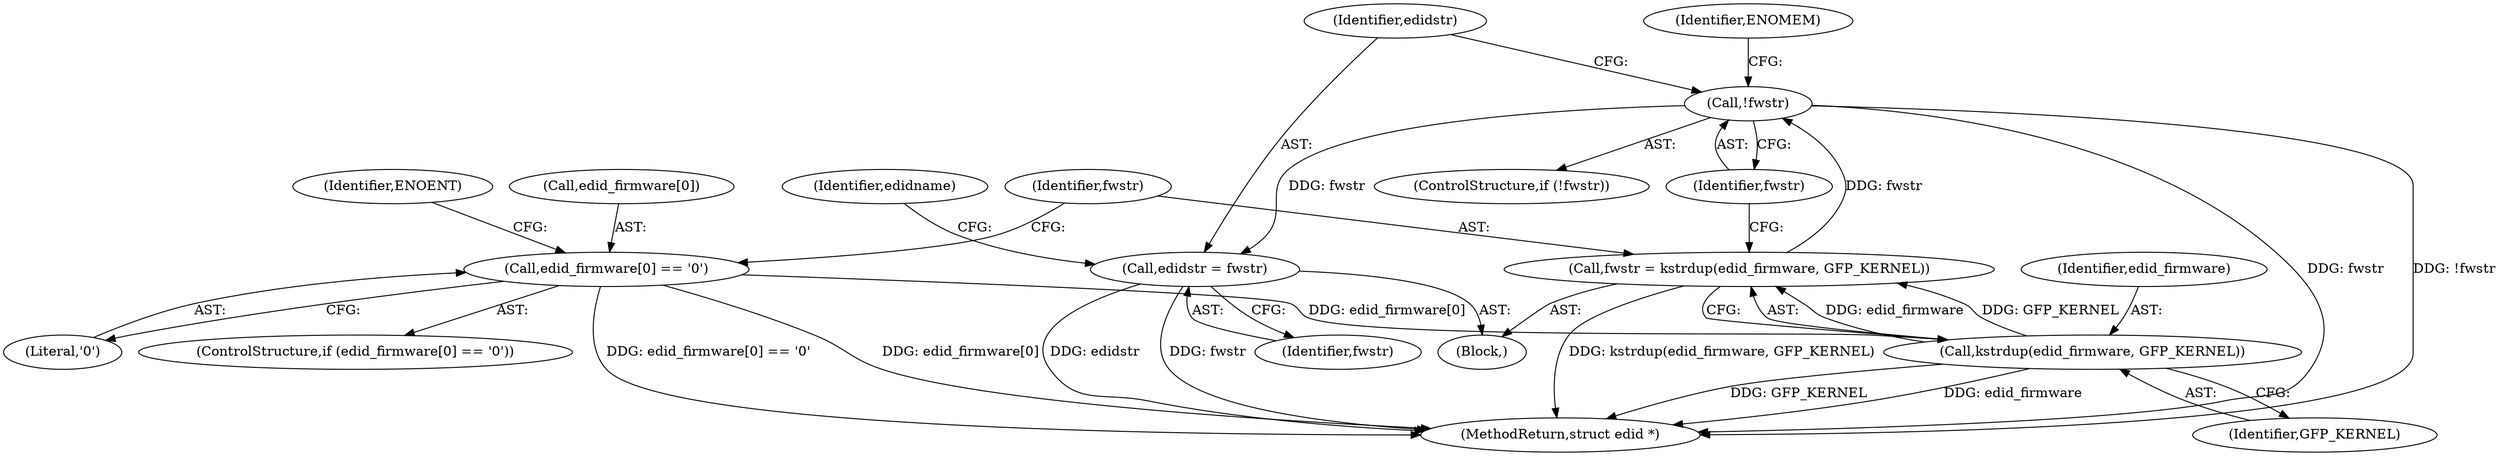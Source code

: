 digraph "0_drm_9f1f1a2dab38d4ce87a13565cf4dc1b73bef3a5f@pointer" {
"1000137" [label="(Call,!fwstr)"];
"1000131" [label="(Call,fwstr = kstrdup(edid_firmware, GFP_KERNEL))"];
"1000133" [label="(Call,kstrdup(edid_firmware, GFP_KERNEL))"];
"1000122" [label="(Call,edid_firmware[0] == '\0')"];
"1000143" [label="(Call,edidstr = fwstr)"];
"1000131" [label="(Call,fwstr = kstrdup(edid_firmware, GFP_KERNEL))"];
"1000104" [label="(Block,)"];
"1000133" [label="(Call,kstrdup(edid_firmware, GFP_KERNEL))"];
"1000132" [label="(Identifier,fwstr)"];
"1000135" [label="(Identifier,GFP_KERNEL)"];
"1000138" [label="(Identifier,fwstr)"];
"1000176" [label="(MethodReturn,struct edid *)"];
"1000126" [label="(Literal,'\0')"];
"1000130" [label="(Identifier,ENOENT)"];
"1000145" [label="(Identifier,fwstr)"];
"1000148" [label="(Identifier,edidname)"];
"1000121" [label="(ControlStructure,if (edid_firmware[0] == '\0'))"];
"1000123" [label="(Call,edid_firmware[0])"];
"1000136" [label="(ControlStructure,if (!fwstr))"];
"1000144" [label="(Identifier,edidstr)"];
"1000137" [label="(Call,!fwstr)"];
"1000134" [label="(Identifier,edid_firmware)"];
"1000122" [label="(Call,edid_firmware[0] == '\0')"];
"1000143" [label="(Call,edidstr = fwstr)"];
"1000142" [label="(Identifier,ENOMEM)"];
"1000137" -> "1000136"  [label="AST: "];
"1000137" -> "1000138"  [label="CFG: "];
"1000138" -> "1000137"  [label="AST: "];
"1000142" -> "1000137"  [label="CFG: "];
"1000144" -> "1000137"  [label="CFG: "];
"1000137" -> "1000176"  [label="DDG: fwstr"];
"1000137" -> "1000176"  [label="DDG: !fwstr"];
"1000131" -> "1000137"  [label="DDG: fwstr"];
"1000137" -> "1000143"  [label="DDG: fwstr"];
"1000131" -> "1000104"  [label="AST: "];
"1000131" -> "1000133"  [label="CFG: "];
"1000132" -> "1000131"  [label="AST: "];
"1000133" -> "1000131"  [label="AST: "];
"1000138" -> "1000131"  [label="CFG: "];
"1000131" -> "1000176"  [label="DDG: kstrdup(edid_firmware, GFP_KERNEL)"];
"1000133" -> "1000131"  [label="DDG: edid_firmware"];
"1000133" -> "1000131"  [label="DDG: GFP_KERNEL"];
"1000133" -> "1000135"  [label="CFG: "];
"1000134" -> "1000133"  [label="AST: "];
"1000135" -> "1000133"  [label="AST: "];
"1000133" -> "1000176"  [label="DDG: edid_firmware"];
"1000133" -> "1000176"  [label="DDG: GFP_KERNEL"];
"1000122" -> "1000133"  [label="DDG: edid_firmware[0]"];
"1000122" -> "1000121"  [label="AST: "];
"1000122" -> "1000126"  [label="CFG: "];
"1000123" -> "1000122"  [label="AST: "];
"1000126" -> "1000122"  [label="AST: "];
"1000130" -> "1000122"  [label="CFG: "];
"1000132" -> "1000122"  [label="CFG: "];
"1000122" -> "1000176"  [label="DDG: edid_firmware[0]"];
"1000122" -> "1000176"  [label="DDG: edid_firmware[0] == '\0'"];
"1000143" -> "1000104"  [label="AST: "];
"1000143" -> "1000145"  [label="CFG: "];
"1000144" -> "1000143"  [label="AST: "];
"1000145" -> "1000143"  [label="AST: "];
"1000148" -> "1000143"  [label="CFG: "];
"1000143" -> "1000176"  [label="DDG: edidstr"];
"1000143" -> "1000176"  [label="DDG: fwstr"];
}
